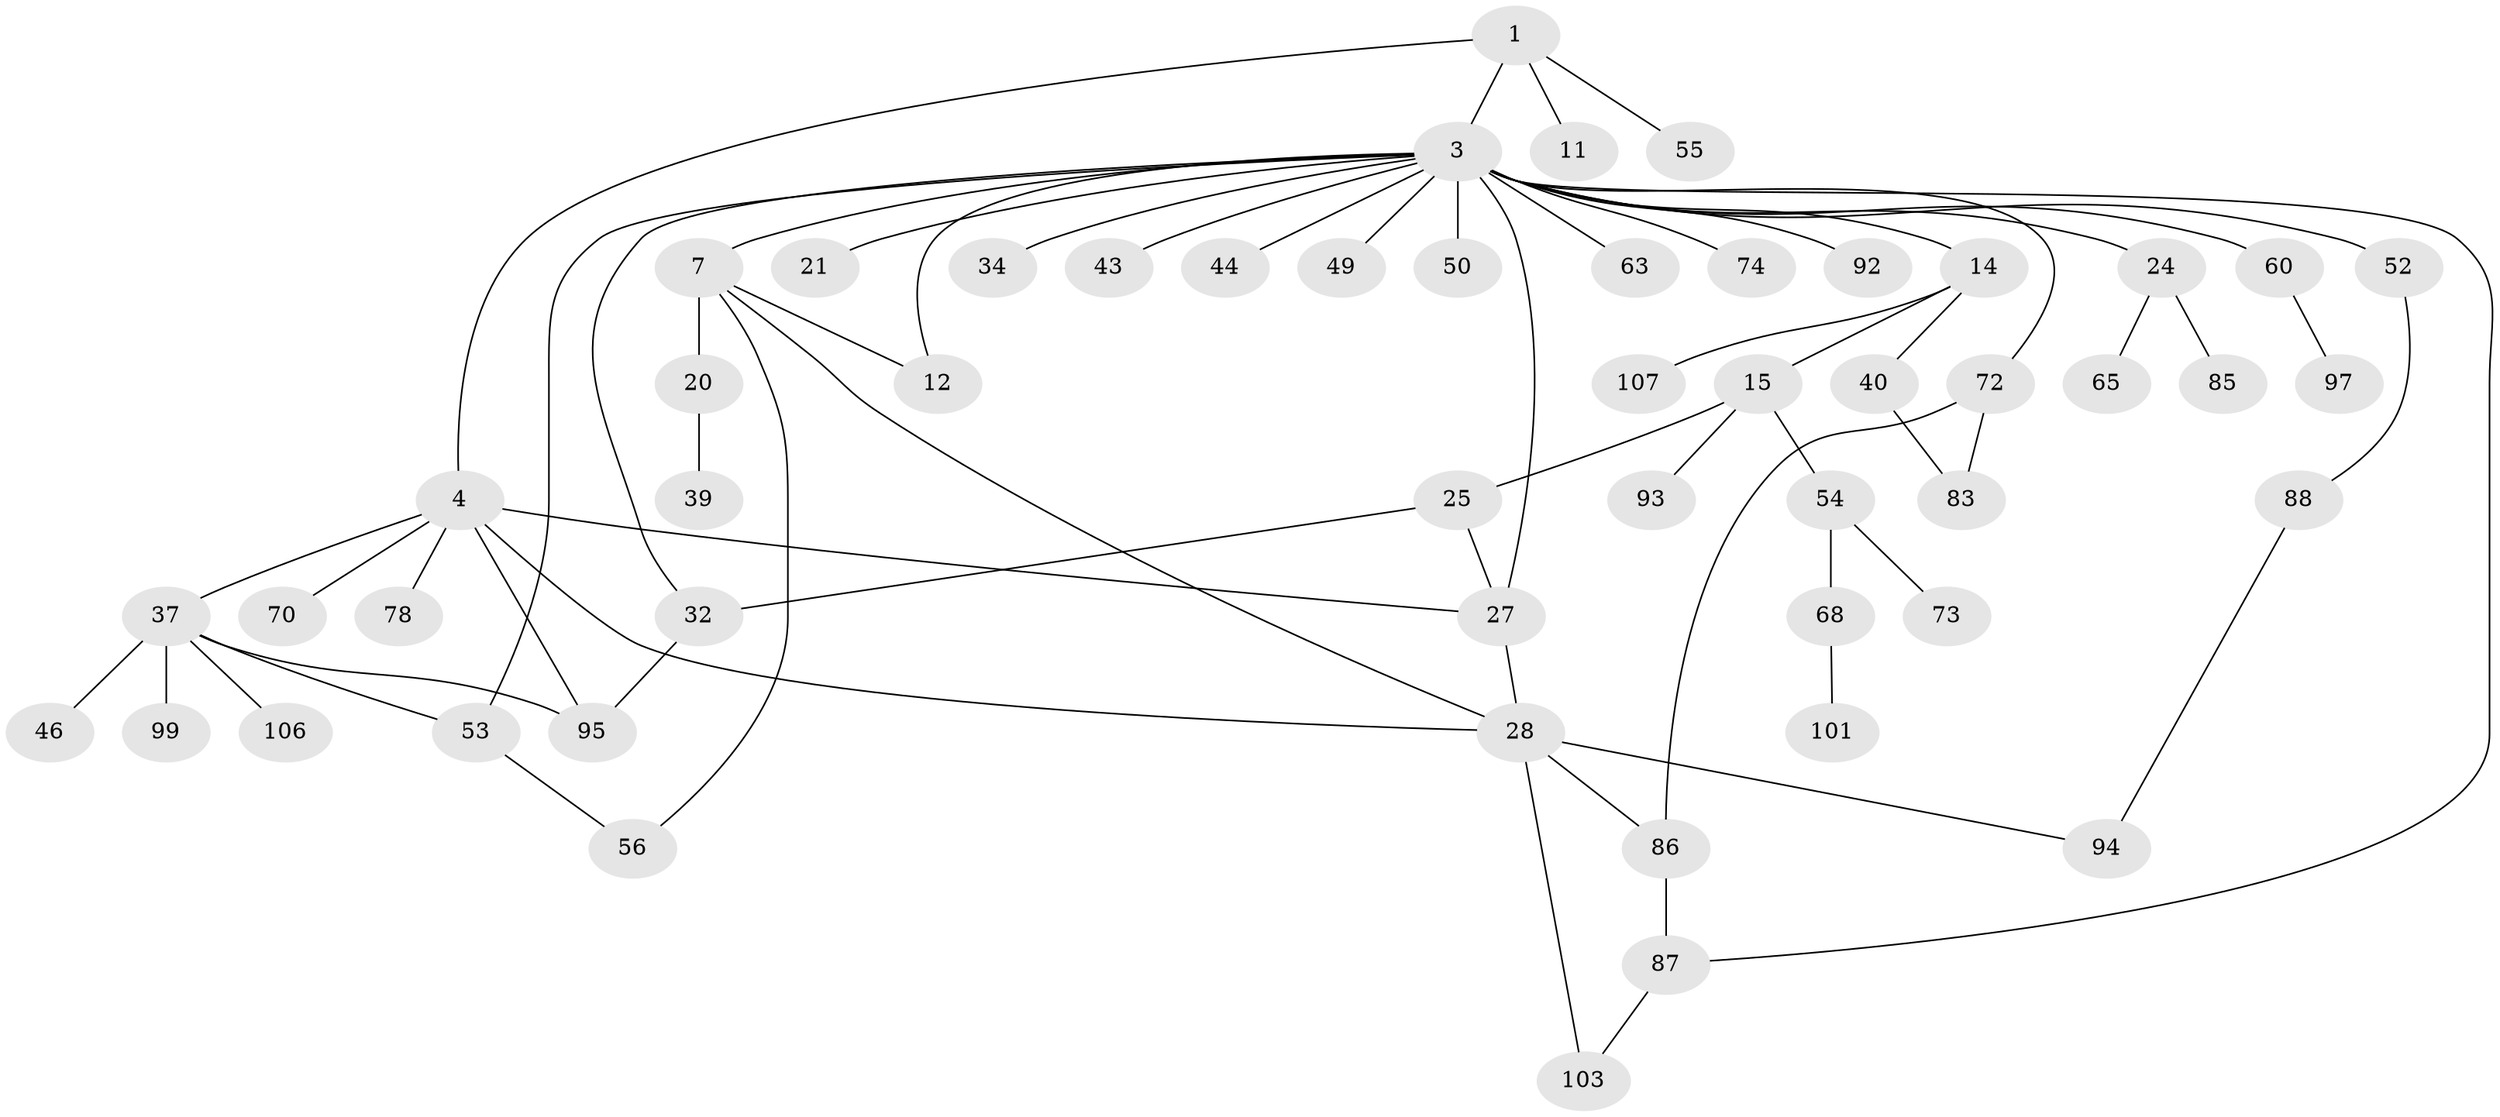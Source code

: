 // original degree distribution, {5: 0.037383177570093455, 2: 0.308411214953271, 6: 0.028037383177570093, 7: 0.009345794392523364, 3: 0.18691588785046728, 1: 0.34579439252336447, 4: 0.08411214953271028}
// Generated by graph-tools (version 1.1) at 2025/13/03/09/25 04:13:27]
// undirected, 53 vertices, 67 edges
graph export_dot {
graph [start="1"]
  node [color=gray90,style=filled];
  1 [super="+47+2"];
  3 [super="+19+6+18+5"];
  4 [super="+9+13+48"];
  7 [super="+10+62"];
  11;
  12;
  14 [super="+42+38"];
  15 [super="+30+17+76"];
  20 [super="+22"];
  21;
  24;
  25;
  27 [super="+59+35"];
  28 [super="+31+82+79"];
  32;
  34;
  37 [super="+45"];
  39;
  40 [super="+61"];
  43;
  44;
  46;
  49 [super="+100"];
  50;
  52;
  53;
  54;
  55;
  56 [super="+80"];
  60;
  63;
  65;
  68;
  70;
  72;
  73;
  74;
  78;
  83 [super="+91"];
  85;
  86;
  87;
  88;
  92 [super="+102"];
  93;
  94;
  95 [super="+98+96"];
  97;
  99;
  101 [super="+105"];
  103;
  106;
  107;
  1 -- 3;
  1 -- 11;
  1 -- 55;
  1 -- 4;
  3 -- 14;
  3 -- 34;
  3 -- 12;
  3 -- 21;
  3 -- 72;
  3 -- 7;
  3 -- 74;
  3 -- 87;
  3 -- 24;
  3 -- 92;
  3 -- 32;
  3 -- 43;
  3 -- 44;
  3 -- 49;
  3 -- 50;
  3 -- 52;
  3 -- 53;
  3 -- 60;
  3 -- 63;
  3 -- 27;
  4 -- 78;
  4 -- 28;
  4 -- 37;
  4 -- 95;
  4 -- 27;
  4 -- 70;
  7 -- 12;
  7 -- 20;
  7 -- 56;
  7 -- 28;
  14 -- 15;
  14 -- 40;
  14 -- 107;
  15 -- 54;
  15 -- 25;
  15 -- 93;
  20 -- 39;
  24 -- 65;
  24 -- 85;
  25 -- 27;
  25 -- 32;
  27 -- 28;
  28 -- 94;
  28 -- 86;
  28 -- 103;
  32 -- 95;
  37 -- 95;
  37 -- 99;
  37 -- 53;
  37 -- 106;
  37 -- 46;
  40 -- 83;
  52 -- 88;
  53 -- 56;
  54 -- 68;
  54 -- 73;
  60 -- 97;
  68 -- 101;
  72 -- 83;
  72 -- 86;
  86 -- 87;
  87 -- 103;
  88 -- 94;
}

